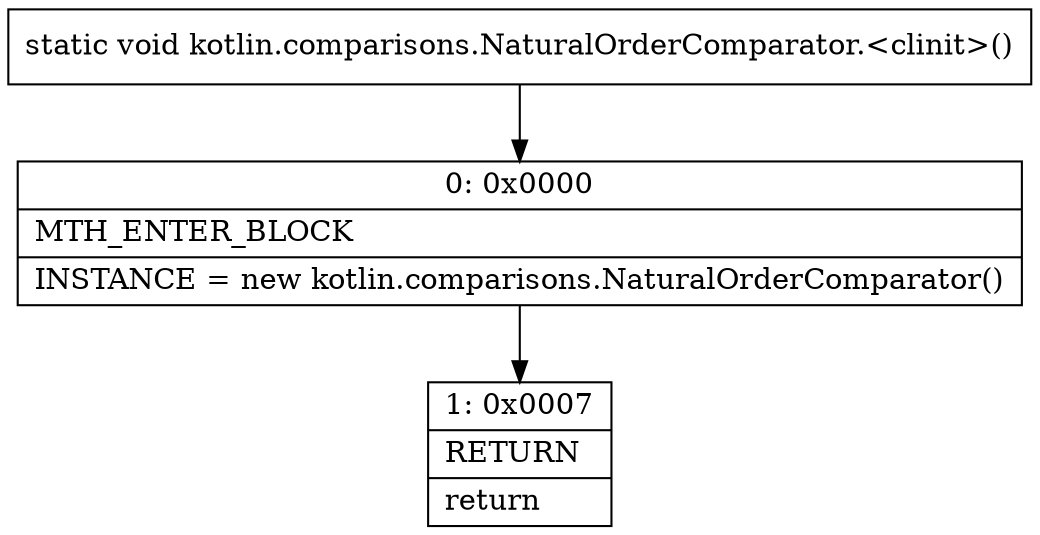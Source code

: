 digraph "CFG forkotlin.comparisons.NaturalOrderComparator.\<clinit\>()V" {
Node_0 [shape=record,label="{0\:\ 0x0000|MTH_ENTER_BLOCK\l|INSTANCE = new kotlin.comparisons.NaturalOrderComparator()\l}"];
Node_1 [shape=record,label="{1\:\ 0x0007|RETURN\l|return\l}"];
MethodNode[shape=record,label="{static void kotlin.comparisons.NaturalOrderComparator.\<clinit\>() }"];
MethodNode -> Node_0;
Node_0 -> Node_1;
}

